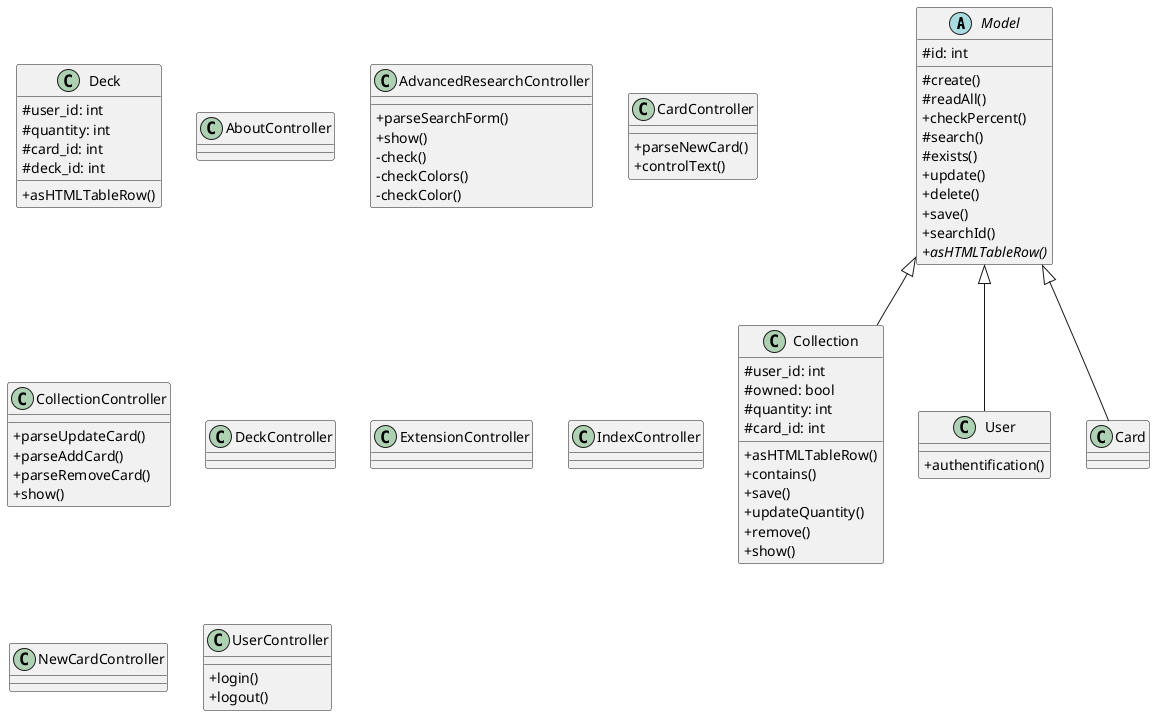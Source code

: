 @startuml
skinparam classAttributeIconSize 0
abstract class "Model" {
    #id: int
    #create()
    #readAll()
    +checkPercent()
    #search()
    #exists()
    +update()
    +delete()
    +save()
    +searchId()
    {abstract} +asHTMLTableRow()
}
class Deck{
    #user_id: int
    #quantity: int
    #card_id: int
    #deck_id: int
    +asHTMLTableRow()
}
class Collection{
    #user_id: int
    #owned: bool
    #quantity: int
    #card_id: int
    +asHTMLTableRow()
    +contains()
    +save()
    +updateQuantity()
    +remove()
    +show()
}
class User{
    +authentification()
}
class AboutController
class AdvancedResearchController
{
    +parseSearchForm()
    +show()
    -check()
    -checkColors()
    -checkColor()
}
class CardController {
    +parseNewCard()
    +controlText()
}

class CollectionController{
    +parseUpdateCard()
    +parseAddCard()
    +parseRemoveCard()
    +show()

}
class DeckController
class ExtensionController
class IndexController
class NewCardController

class UserController {
    +login()
    +logout()
}

Model <|-- Collection
Model <|-- User
Model <|-- Card

